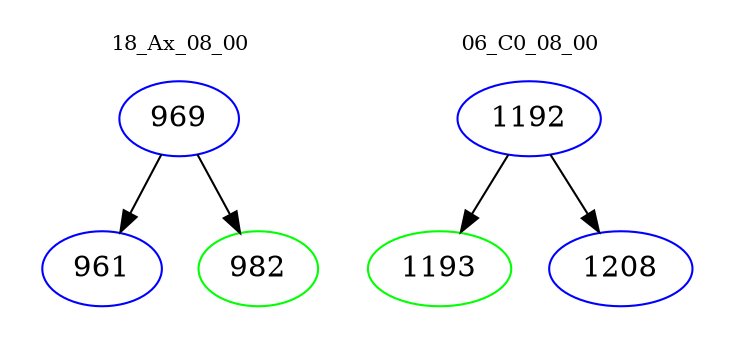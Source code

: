 digraph{
subgraph cluster_0 {
color = white
label = "18_Ax_08_00";
fontsize=10;
T0_969 [label="969", color="blue"]
T0_969 -> T0_961 [color="black"]
T0_961 [label="961", color="blue"]
T0_969 -> T0_982 [color="black"]
T0_982 [label="982", color="green"]
}
subgraph cluster_1 {
color = white
label = "06_C0_08_00";
fontsize=10;
T1_1192 [label="1192", color="blue"]
T1_1192 -> T1_1193 [color="black"]
T1_1193 [label="1193", color="green"]
T1_1192 -> T1_1208 [color="black"]
T1_1208 [label="1208", color="blue"]
}
}
